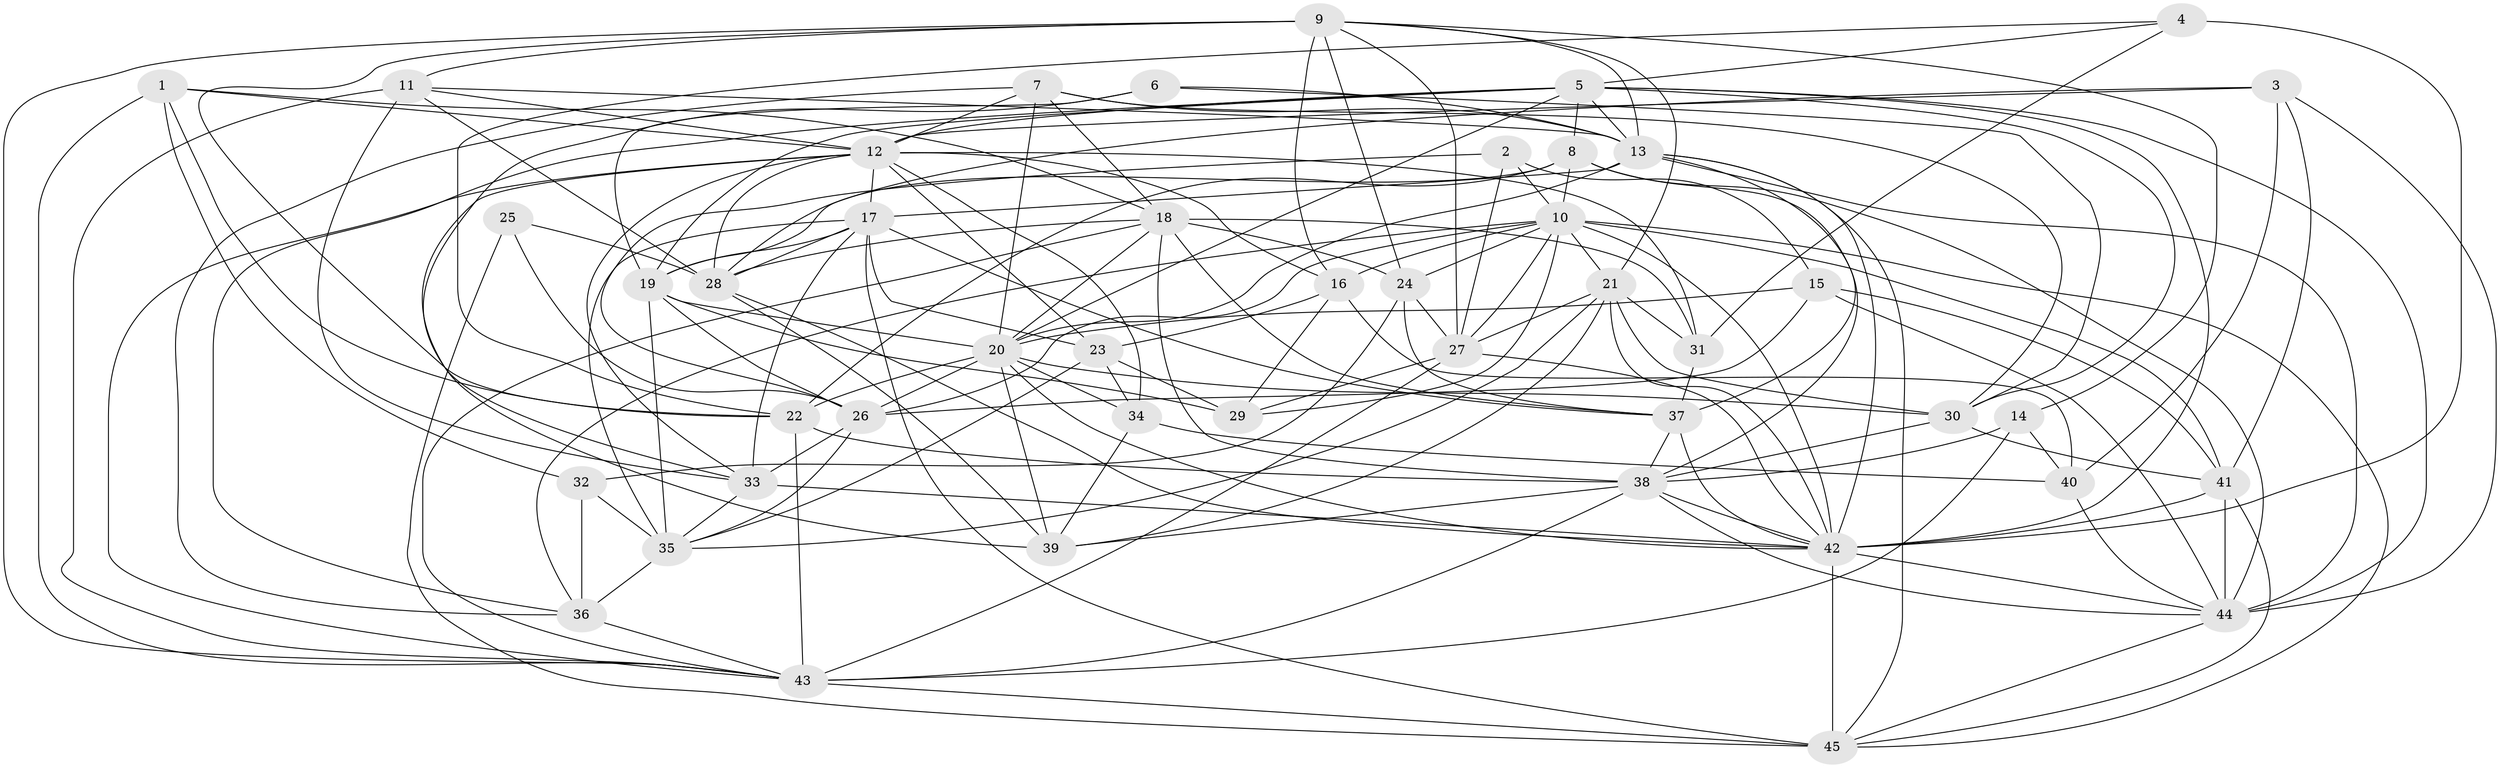 // original degree distribution, {3: 0.2702702702702703, 4: 0.25675675675675674, 5: 0.17567567567567569, 6: 0.08783783783783784, 8: 0.033783783783783786, 2: 0.14864864864864866, 7: 0.02702702702702703}
// Generated by graph-tools (version 1.1) at 2025/36/03/04/25 23:36:59]
// undirected, 45 vertices, 164 edges
graph export_dot {
  node [color=gray90,style=filled];
  1;
  2;
  3;
  4;
  5;
  6;
  7;
  8;
  9;
  10;
  11;
  12;
  13;
  14;
  15;
  16;
  17;
  18;
  19;
  20;
  21;
  22;
  23;
  24;
  25;
  26;
  27;
  28;
  29;
  30;
  31;
  32;
  33;
  34;
  35;
  36;
  37;
  38;
  39;
  40;
  41;
  42;
  43;
  44;
  45;
  1 -- 12 [weight=1.0];
  1 -- 18 [weight=1.0];
  1 -- 22 [weight=1.0];
  1 -- 32 [weight=1.0];
  1 -- 43 [weight=1.0];
  2 -- 10 [weight=1.0];
  2 -- 15 [weight=1.0];
  2 -- 26 [weight=1.0];
  2 -- 27 [weight=1.0];
  3 -- 12 [weight=2.0];
  3 -- 28 [weight=1.0];
  3 -- 40 [weight=1.0];
  3 -- 41 [weight=1.0];
  3 -- 44 [weight=1.0];
  4 -- 5 [weight=1.0];
  4 -- 22 [weight=1.0];
  4 -- 31 [weight=1.0];
  4 -- 42 [weight=2.0];
  5 -- 8 [weight=2.0];
  5 -- 12 [weight=1.0];
  5 -- 13 [weight=1.0];
  5 -- 19 [weight=1.0];
  5 -- 20 [weight=1.0];
  5 -- 30 [weight=2.0];
  5 -- 36 [weight=1.0];
  5 -- 42 [weight=1.0];
  5 -- 44 [weight=1.0];
  6 -- 13 [weight=1.0];
  6 -- 19 [weight=1.0];
  6 -- 30 [weight=1.0];
  6 -- 33 [weight=1.0];
  7 -- 12 [weight=1.0];
  7 -- 13 [weight=1.0];
  7 -- 18 [weight=1.0];
  7 -- 20 [weight=1.0];
  7 -- 30 [weight=1.0];
  7 -- 36 [weight=1.0];
  8 -- 10 [weight=1.0];
  8 -- 19 [weight=1.0];
  8 -- 22 [weight=1.0];
  8 -- 38 [weight=1.0];
  8 -- 44 [weight=1.0];
  9 -- 11 [weight=1.0];
  9 -- 13 [weight=1.0];
  9 -- 14 [weight=1.0];
  9 -- 16 [weight=1.0];
  9 -- 21 [weight=1.0];
  9 -- 22 [weight=1.0];
  9 -- 24 [weight=1.0];
  9 -- 27 [weight=1.0];
  9 -- 43 [weight=1.0];
  10 -- 16 [weight=1.0];
  10 -- 21 [weight=2.0];
  10 -- 24 [weight=1.0];
  10 -- 26 [weight=1.0];
  10 -- 27 [weight=1.0];
  10 -- 29 [weight=1.0];
  10 -- 36 [weight=1.0];
  10 -- 41 [weight=1.0];
  10 -- 42 [weight=1.0];
  10 -- 45 [weight=1.0];
  11 -- 12 [weight=1.0];
  11 -- 13 [weight=1.0];
  11 -- 28 [weight=1.0];
  11 -- 33 [weight=1.0];
  11 -- 43 [weight=1.0];
  12 -- 16 [weight=1.0];
  12 -- 17 [weight=1.0];
  12 -- 23 [weight=2.0];
  12 -- 28 [weight=1.0];
  12 -- 31 [weight=1.0];
  12 -- 33 [weight=1.0];
  12 -- 34 [weight=2.0];
  12 -- 39 [weight=1.0];
  12 -- 43 [weight=1.0];
  13 -- 17 [weight=2.0];
  13 -- 20 [weight=1.0];
  13 -- 37 [weight=1.0];
  13 -- 42 [weight=1.0];
  13 -- 44 [weight=2.0];
  13 -- 45 [weight=2.0];
  14 -- 38 [weight=1.0];
  14 -- 40 [weight=1.0];
  14 -- 43 [weight=1.0];
  15 -- 20 [weight=1.0];
  15 -- 26 [weight=1.0];
  15 -- 41 [weight=1.0];
  15 -- 44 [weight=1.0];
  16 -- 23 [weight=1.0];
  16 -- 29 [weight=1.0];
  16 -- 40 [weight=1.0];
  17 -- 19 [weight=1.0];
  17 -- 23 [weight=1.0];
  17 -- 28 [weight=1.0];
  17 -- 33 [weight=1.0];
  17 -- 35 [weight=1.0];
  17 -- 37 [weight=1.0];
  17 -- 45 [weight=1.0];
  18 -- 20 [weight=2.0];
  18 -- 24 [weight=1.0];
  18 -- 28 [weight=3.0];
  18 -- 31 [weight=2.0];
  18 -- 37 [weight=1.0];
  18 -- 38 [weight=1.0];
  18 -- 43 [weight=1.0];
  19 -- 20 [weight=1.0];
  19 -- 26 [weight=2.0];
  19 -- 29 [weight=1.0];
  19 -- 35 [weight=1.0];
  20 -- 22 [weight=1.0];
  20 -- 26 [weight=1.0];
  20 -- 30 [weight=1.0];
  20 -- 34 [weight=1.0];
  20 -- 39 [weight=1.0];
  20 -- 42 [weight=1.0];
  21 -- 27 [weight=1.0];
  21 -- 30 [weight=1.0];
  21 -- 31 [weight=1.0];
  21 -- 35 [weight=1.0];
  21 -- 39 [weight=1.0];
  21 -- 42 [weight=1.0];
  22 -- 38 [weight=1.0];
  22 -- 43 [weight=1.0];
  23 -- 29 [weight=1.0];
  23 -- 34 [weight=1.0];
  23 -- 35 [weight=2.0];
  24 -- 27 [weight=2.0];
  24 -- 32 [weight=2.0];
  24 -- 37 [weight=1.0];
  25 -- 26 [weight=1.0];
  25 -- 28 [weight=1.0];
  25 -- 45 [weight=1.0];
  26 -- 33 [weight=1.0];
  26 -- 35 [weight=1.0];
  27 -- 29 [weight=1.0];
  27 -- 42 [weight=1.0];
  27 -- 43 [weight=1.0];
  28 -- 39 [weight=1.0];
  28 -- 42 [weight=1.0];
  30 -- 38 [weight=1.0];
  30 -- 41 [weight=1.0];
  31 -- 37 [weight=3.0];
  32 -- 35 [weight=2.0];
  32 -- 36 [weight=1.0];
  33 -- 35 [weight=1.0];
  33 -- 42 [weight=1.0];
  34 -- 39 [weight=2.0];
  34 -- 40 [weight=1.0];
  35 -- 36 [weight=2.0];
  36 -- 43 [weight=1.0];
  37 -- 38 [weight=1.0];
  37 -- 42 [weight=1.0];
  38 -- 39 [weight=1.0];
  38 -- 42 [weight=1.0];
  38 -- 43 [weight=1.0];
  38 -- 44 [weight=1.0];
  40 -- 44 [weight=1.0];
  41 -- 42 [weight=2.0];
  41 -- 44 [weight=1.0];
  41 -- 45 [weight=1.0];
  42 -- 44 [weight=1.0];
  42 -- 45 [weight=1.0];
  43 -- 45 [weight=3.0];
  44 -- 45 [weight=1.0];
}
